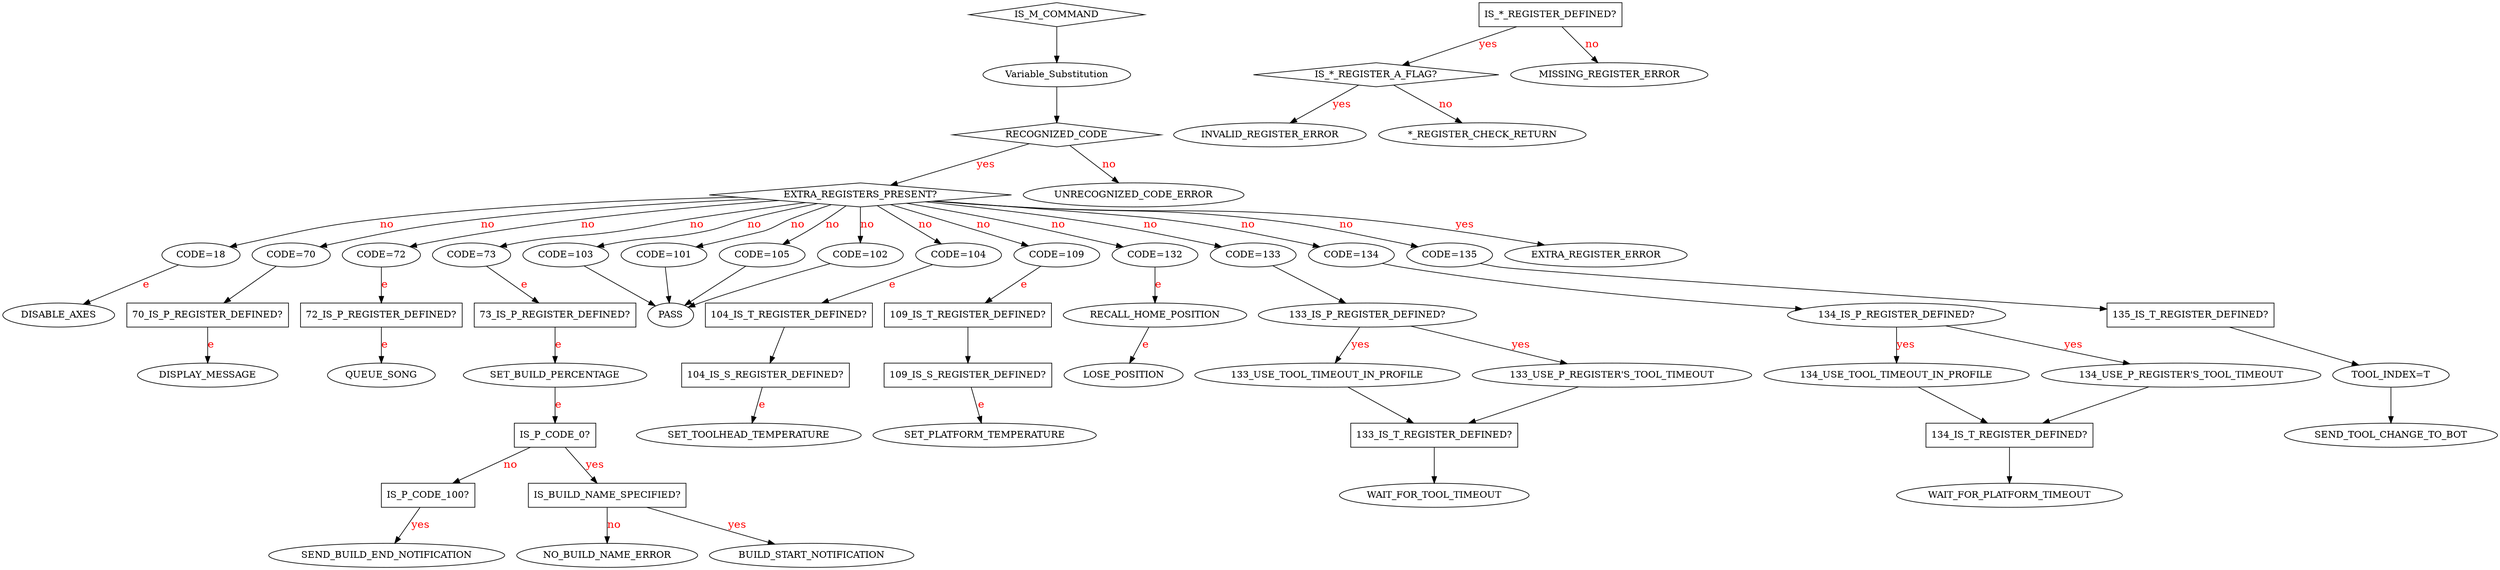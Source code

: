 // vim:ai:et:fenc=utf-8:ff=unix:sw=4:ts=4:

digraph
{
  rankdir=TB;

  edge[
  fontsize = 16
  fontcolor = "Red"
  ]

  "IS_M_COMMAND" [shape=diamond];
  "IS_*_REGISTER_DEFINED?" [shape=rectangle];
  "IS_*_REGISTER_A_FLAG?" [shape=diamond];
  "PASS"; 
  "70_IS_P_REGISTER_DEFINED?" [shape=rectangle];
  "72_IS_P_REGISTER_DEFINED?" [shape=rectangle];
  "73_IS_P_REGISTER_DEFINED?" [shape=rectangle];
  "104_IS_T_REGISTER_DEFINED?" [shape=rectangle];
  "104_IS_S_REGISTER_DEFINED?" [shape=rectangle];
  "109_IS_T_REGISTER_DEFINED?" [shape=rectangle];
  "109_IS_S_REGISTER_DEFINED?" [shape=rectangle];
  "133_IS_T_REGISTER_DEFINED?" [shape=rectangle];
  "134_IS_T_REGISTER_DEFINED?" [shape=rectangle];
  "135_IS_T_REGISTER_DEFINED?" [shape=rectangle];
  "IS_P_CODE_0?" [shape=rectangle];
  "IS_P_CODE_100?" [shape=rectangle];
  "IS_BUILD_NAME_SPECIFIED?" [shape=rectangle];
  "RECOGNIZED_CODE" [shape=diamond];
  "EXTRA_REGISTERS_PRESENT?" [shape=diamond];
  "IS_M_COMMAND" -> "Variable_Substitution"
  "Variable_Substitution" -> "RECOGNIZED_CODE";
  "RECOGNIZED_CODE" -> "UNRECOGNIZED_CODE_ERROR" [label="no"];
  "RECOGNIZED_CODE" -> "EXTRA_REGISTERS_PRESENT?" [label="yes"];
  "EXTRA_REGISTERS_PRESENT?" -> "CODE=18" [label="no" weight=10];
  "EXTRA_REGISTERS_PRESENT?" -> "CODE=70" [label="no" weight=10];
  "EXTRA_REGISTERS_PRESENT?" -> "CODE=72" [label="no" weight=10];
  "EXTRA_REGISTERS_PRESENT?" -> "CODE=73" [label="no" weight=10];
  "EXTRA_REGISTERS_PRESENT?" -> "CODE=101" [label="no" weight=10];
  "EXTRA_REGISTERS_PRESENT?" -> "CODE=102" [label="no" weight=10];
  "EXTRA_REGISTERS_PRESENT?" -> "CODE=103" [label="no" weight=10];
  "EXTRA_REGISTERS_PRESENT?" -> "CODE=104" [label="no" weight=10];
  "EXTRA_REGISTERS_PRESENT?" -> "CODE=105" [label="no" weight=10];
  "EXTRA_REGISTERS_PRESENT?" -> "CODE=109" [label="no" weight=10];
  "EXTRA_REGISTERS_PRESENT?" -> "CODE=132" [label="no" weight=10];
  "EXTRA_REGISTERS_PRESENT?" -> "CODE=133" [label="no" weight=10];
  "EXTRA_REGISTERS_PRESENT?" -> "CODE=134" [label="no" weight=10];
  "EXTRA_REGISTERS_PRESENT?" -> "CODE=135" [label="no" weight=10];
  "EXTRA_REGISTERS_PRESENT?" -> "EXTRA_REGISTER_ERROR" [weight=10 label="yes"];
  "CODE=18" -> "DISABLE_AXES" [label="e"];
  "CODE=70" -> "70_IS_P_REGISTER_DEFINED?";
  "70_IS_P_REGISTER_DEFINED?" -> "DISPLAY_MESSAGE" [label="e"];
  "CODE=72" -> "72_IS_P_REGISTER_DEFINED?" [label="e"];
  "72_IS_P_REGISTER_DEFINED?" -> "QUEUE_SONG" [label="e"];
  "CODE=73" -> "73_IS_P_REGISTER_DEFINED?" [label="e"];
  "73_IS_P_REGISTER_DEFINED?" -> "SET_BUILD_PERCENTAGE" [label="e"];
  "SET_BUILD_PERCENTAGE" -> "IS_P_CODE_0?" [label="e"];
  "IS_P_CODE_0?" -> "IS_BUILD_NAME_SPECIFIED?" [label="yes"];
  "IS_BUILD_NAME_SPECIFIED?" -> "BUILD_START_NOTIFICATION" [label="yes"];
  "IS_BUILD_NAME_SPECIFIED?" -> "NO_BUILD_NAME_ERROR" [label="no"];
  "IS_P_CODE_0?" -> "IS_P_CODE_100?" [label="no"];
  "IS_P_CODE_100?" -> "SEND_BUILD_END_NOTIFICATION" [label="yes"]
  "CODE=101" -> "PASS";
  "CODE=102" -> "PASS";
  "CODE=103" -> "PASS";
  "CODE=104" -> "104_IS_T_REGISTER_DEFINED?" [label="e"];
  "104_IS_T_REGISTER_DEFINED?" -> "104_IS_S_REGISTER_DEFINED?";
  "104_IS_S_REGISTER_DEFINED?" -> "SET_TOOLHEAD_TEMPERATURE" [label="e"];
  "CODE=105" -> "PASS";
  "CODE=109" -> "109_IS_T_REGISTER_DEFINED?" [label="e"];
  "109_IS_T_REGISTER_DEFINED?" -> "109_IS_S_REGISTER_DEFINED?";
  "109_IS_S_REGISTER_DEFINED?" -> "SET_PLATFORM_TEMPERATURE" [label="e"];
  "CODE=132" -> "RECALL_HOME_POSITION" [label="e"];
  "RECALL_HOME_POSITION" -> "LOSE_POSITION" [label="e"];
  "CODE=133" -> "133_IS_P_REGISTER_DEFINED?";
  "133_IS_P_REGISTER_DEFINED?" -> "133_USE_P_REGISTER'S_TOOL_TIMEOUT" [label="yes"];
  "133_IS_P_REGISTER_DEFINED?" -> "133_USE_TOOL_TIMEOUT_IN_PROFILE" [label="yes"];
  "133_USE_P_REGISTER'S_TOOL_TIMEOUT" -> "133_IS_T_REGISTER_DEFINED?";
  "133_USE_TOOL_TIMEOUT_IN_PROFILE" -> "133_IS_T_REGISTER_DEFINED?";
  "133_IS_T_REGISTER_DEFINED?" -> "WAIT_FOR_TOOL_TIMEOUT";
  "CODE=134" -> "134_IS_P_REGISTER_DEFINED?";
  "134_IS_P_REGISTER_DEFINED?" -> "134_USE_P_REGISTER'S_TOOL_TIMEOUT" [label="yes"];
  "134_IS_P_REGISTER_DEFINED?" -> "134_USE_TOOL_TIMEOUT_IN_PROFILE" [label="yes"];
  "134_USE_P_REGISTER'S_TOOL_TIMEOUT" -> "134_IS_T_REGISTER_DEFINED?";
  "134_USE_TOOL_TIMEOUT_IN_PROFILE" -> "134_IS_T_REGISTER_DEFINED?";
  "134_IS_T_REGISTER_DEFINED?" -> "WAIT_FOR_PLATFORM_TIMEOUT";
  "CODE=135" -> "135_IS_T_REGISTER_DEFINED?"; 
  "135_IS_T_REGISTER_DEFINED?" -> "TOOL_INDEX=T";
  "TOOL_INDEX=T" -> "SEND_TOOL_CHANGE_TO_BOT";
  "IS_*_REGISTER_DEFINED?" -> "MISSING_REGISTER_ERROR" [label="no"];
  "IS_*_REGISTER_DEFINED?" -> "IS_*_REGISTER_A_FLAG?" [label="yes"];
  "IS_*_REGISTER_A_FLAG?" -> "INVALID_REGISTER_ERROR" [label="yes"];
  "IS_*_REGISTER_A_FLAG?" -> "*_REGISTER_CHECK_RETURN" [label="no"];
 }



